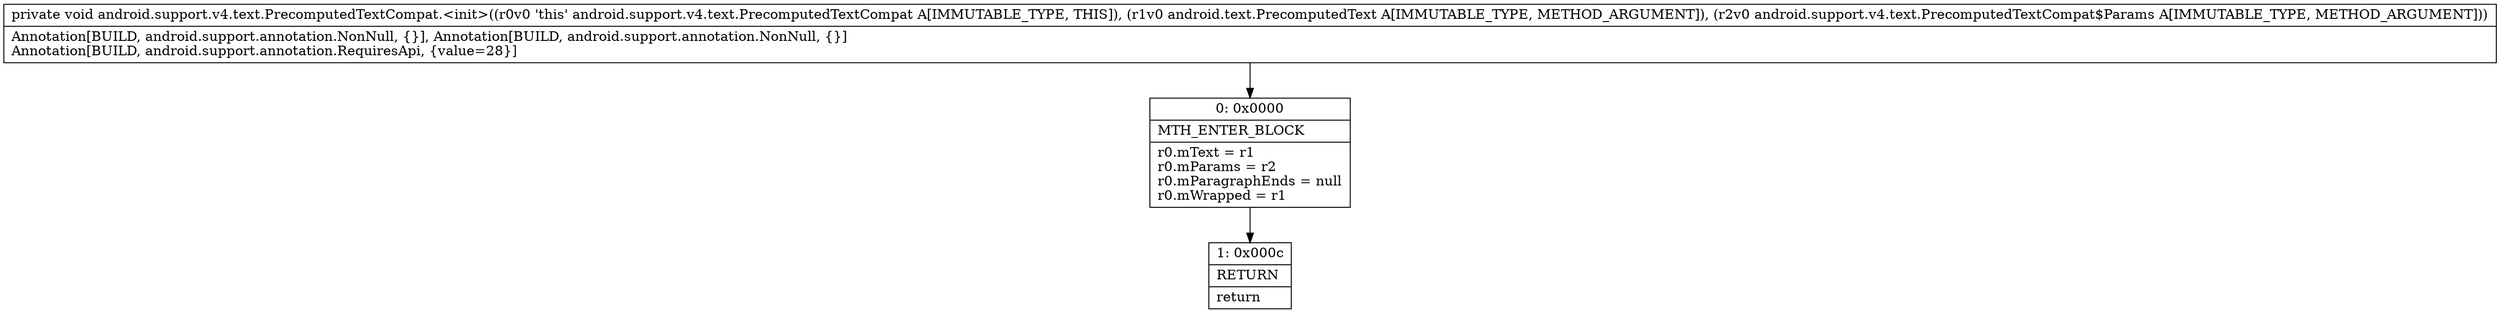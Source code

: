 digraph "CFG forandroid.support.v4.text.PrecomputedTextCompat.\<init\>(Landroid\/text\/PrecomputedText;Landroid\/support\/v4\/text\/PrecomputedTextCompat$Params;)V" {
Node_0 [shape=record,label="{0\:\ 0x0000|MTH_ENTER_BLOCK\l|r0.mText = r1\lr0.mParams = r2\lr0.mParagraphEnds = null\lr0.mWrapped = r1\l}"];
Node_1 [shape=record,label="{1\:\ 0x000c|RETURN\l|return\l}"];
MethodNode[shape=record,label="{private void android.support.v4.text.PrecomputedTextCompat.\<init\>((r0v0 'this' android.support.v4.text.PrecomputedTextCompat A[IMMUTABLE_TYPE, THIS]), (r1v0 android.text.PrecomputedText A[IMMUTABLE_TYPE, METHOD_ARGUMENT]), (r2v0 android.support.v4.text.PrecomputedTextCompat$Params A[IMMUTABLE_TYPE, METHOD_ARGUMENT]))  | Annotation[BUILD, android.support.annotation.NonNull, \{\}], Annotation[BUILD, android.support.annotation.NonNull, \{\}]\lAnnotation[BUILD, android.support.annotation.RequiresApi, \{value=28\}]\l}"];
MethodNode -> Node_0;
Node_0 -> Node_1;
}

